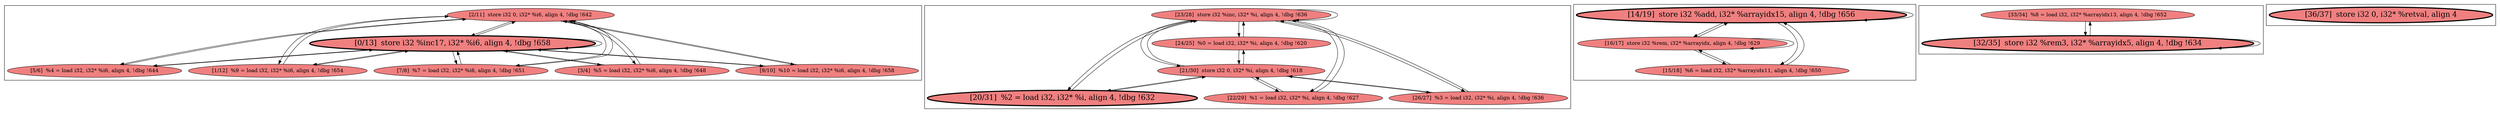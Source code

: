 
digraph G {



node65->node64 [ ]
node64->node65 [ ]
node65->node63 [ ]
node76->node75 [ ]
node75->node76 [ ]
node63->node65 [ ]
node66->node65 [ ]
node65->node67 [ ]
node76->node74 [ ]
node62->node65 [ ]
node74->node76 [ ]
node74->node77 [ ]
node77->node74 [ ]
node70->node69 [ ]
node69->node70 [ ]
node79->node80 [ ]
node76->node76 [ ]
node69->node69 [ ]
node75->node77 [ ]
node80->node79 [ ]
node64->node62 [ ]
node64->node66 [ ]
node70->node71 [ ]
node64->node63 [ ]
node68->node64 [ ]
node66->node64 [ ]
node80->node80 [ ]
node62->node64 [ ]
node76->node73 [ ]
node70->node70 [ ]
node64->node68 [ ]
node68->node65 [ ]
node76->node72 [ ]
node65->node66 [ ]
node65->node68 [ ]
node64->node67 [ ]
node64->node64 [ ]
node67->node64 [ ]
node72->node77 [ ]
node77->node73 [ ]
node77->node72 [ ]
node65->node62 [ ]
node77->node76 [ ]
node67->node65 [ ]
node76->node77 [ ]
node73->node76 [ ]
node69->node71 [ ]
node71->node70 [ ]
node71->node69 [ ]
node77->node75 [ ]
node63->node64 [ ]
node72->node76 [ ]
node73->node77 [ ]


subgraph cluster4 {


node80 [penwidth=3.0,fontsize=20,fillcolor=lightcoral,label="[32/35]  store i32 %rem3, i32* %arrayidx5, align 4, !dbg !634",shape=ellipse,style=filled ]
node79 [fillcolor=lightcoral,label="[33/34]  %8 = load i32, i32* %arrayidx13, align 4, !dbg !652",shape=ellipse,style=filled ]



}

subgraph cluster3 {


node78 [penwidth=3.0,fontsize=20,fillcolor=lightcoral,label="[36/37]  store i32 0, i32* %retval, align 4",shape=ellipse,style=filled ]



}

subgraph cluster2 {


node77 [fillcolor=lightcoral,label="[21/30]  store i32 0, i32* %i, align 4, !dbg !618",shape=ellipse,style=filled ]
node76 [fillcolor=lightcoral,label="[23/28]  store i32 %inc, i32* %i, align 4, !dbg !636",shape=ellipse,style=filled ]
node75 [fillcolor=lightcoral,label="[24/25]  %0 = load i32, i32* %i, align 4, !dbg !620",shape=ellipse,style=filled ]
node74 [fillcolor=lightcoral,label="[26/27]  %3 = load i32, i32* %i, align 4, !dbg !636",shape=ellipse,style=filled ]
node72 [fillcolor=lightcoral,label="[22/29]  %1 = load i32, i32* %i, align 4, !dbg !627",shape=ellipse,style=filled ]
node73 [penwidth=3.0,fontsize=20,fillcolor=lightcoral,label="[20/31]  %2 = load i32, i32* %i, align 4, !dbg !632",shape=ellipse,style=filled ]



}

subgraph cluster0 {


node68 [fillcolor=lightcoral,label="[5/6]  %4 = load i32, i32* %i6, align 4, !dbg !644",shape=ellipse,style=filled ]
node63 [fillcolor=lightcoral,label="[1/12]  %9 = load i32, i32* %i6, align 4, !dbg !654",shape=ellipse,style=filled ]
node62 [fillcolor=lightcoral,label="[9/10]  %10 = load i32, i32* %i6, align 4, !dbg !658",shape=ellipse,style=filled ]
node64 [penwidth=3.0,fontsize=20,fillcolor=lightcoral,label="[0/13]  store i32 %inc17, i32* %i6, align 4, !dbg !658",shape=ellipse,style=filled ]
node65 [fillcolor=lightcoral,label="[2/11]  store i32 0, i32* %i6, align 4, !dbg !642",shape=ellipse,style=filled ]
node66 [fillcolor=lightcoral,label="[7/8]  %7 = load i32, i32* %i6, align 4, !dbg !651",shape=ellipse,style=filled ]
node67 [fillcolor=lightcoral,label="[3/4]  %5 = load i32, i32* %i6, align 4, !dbg !648",shape=ellipse,style=filled ]



}

subgraph cluster1 {


node71 [fillcolor=lightcoral,label="[15/18]  %6 = load i32, i32* %arrayidx11, align 4, !dbg !650",shape=ellipse,style=filled ]
node69 [fillcolor=lightcoral,label="[16/17]  store i32 %rem, i32* %arrayidx, align 4, !dbg !629",shape=ellipse,style=filled ]
node70 [penwidth=3.0,fontsize=20,fillcolor=lightcoral,label="[14/19]  store i32 %add, i32* %arrayidx15, align 4, !dbg !656",shape=ellipse,style=filled ]



}

}
